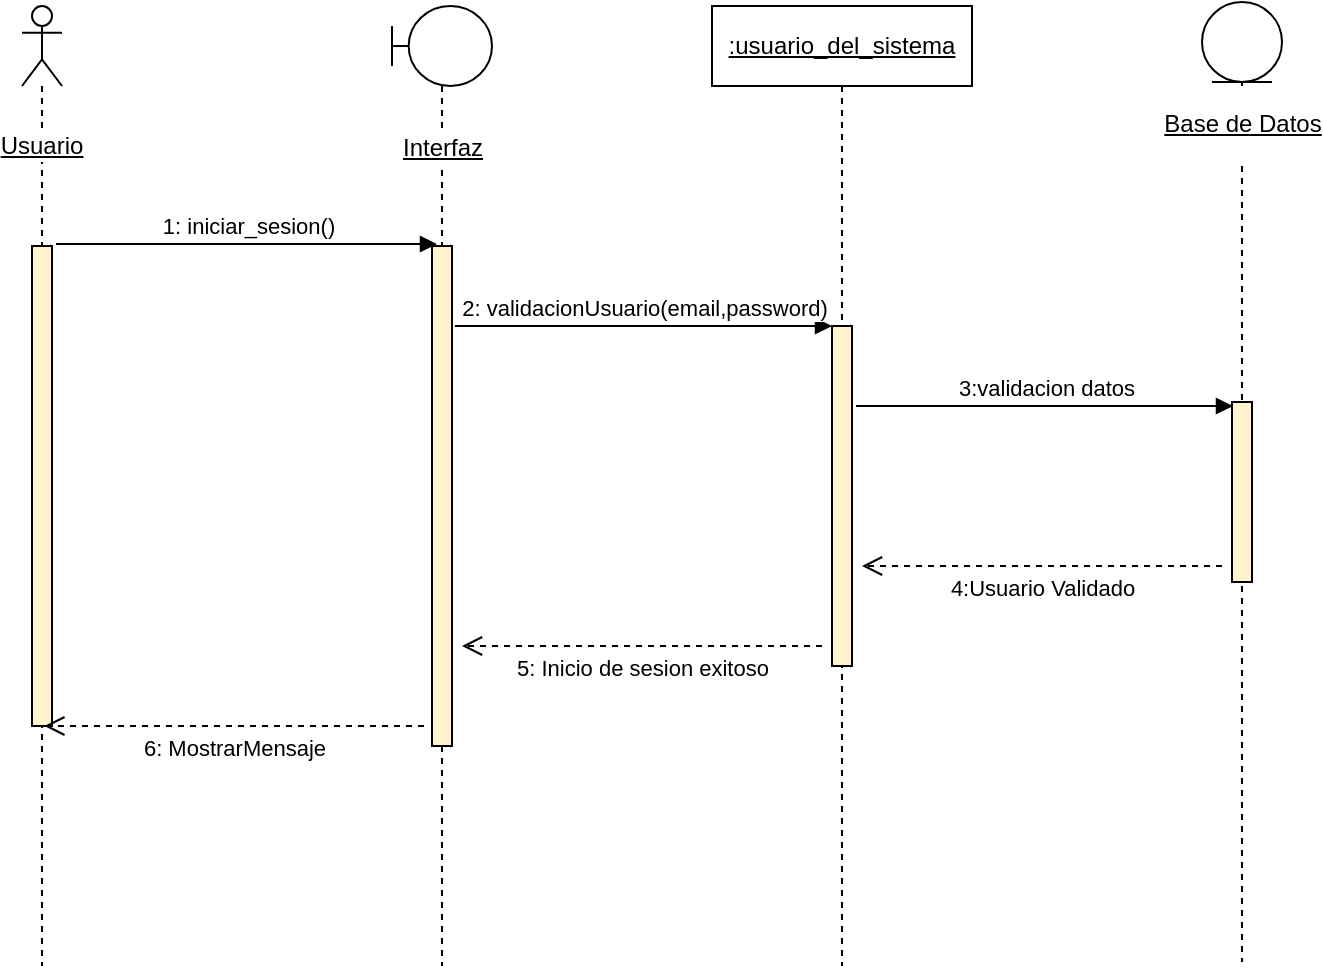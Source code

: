 <mxfile version="20.2.3" type="device" pages="9"><diagram name="DSInicioSesion" id="JsAzHv5Ekpk9rSdbk8A8"><mxGraphModel dx="868" dy="554" grid="1" gridSize="10" guides="1" tooltips="1" connect="1" arrows="1" fold="1" page="1" pageScale="1" pageWidth="827" pageHeight="1169" math="0" shadow="0"><root><mxCell id="nffZ8BWEYOCOGZWEzZrq-0"/><mxCell id="nffZ8BWEYOCOGZWEzZrq-1" parent="nffZ8BWEYOCOGZWEzZrq-0"/><mxCell id="nffZ8BWEYOCOGZWEzZrq-2" value="Usuario" style="shape=umlLifeline;participant=umlActor;perimeter=lifelinePerimeter;whiteSpace=wrap;html=1;container=1;collapsible=0;recursiveResize=0;verticalAlign=middle;spacingTop=100;outlineConnect=0;labelBackgroundColor=default;fontStyle=4" parent="nffZ8BWEYOCOGZWEzZrq-1" vertex="1"><mxGeometry x="70" y="40" width="20" height="480" as="geometry"/></mxCell><mxCell id="nffZ8BWEYOCOGZWEzZrq-3" value="" style="html=1;points=[];perimeter=orthogonalPerimeter;labelBackgroundColor=default;labelBorderColor=none;strokeColor=#000000;fillColor=#fff2cc;" parent="nffZ8BWEYOCOGZWEzZrq-2" vertex="1"><mxGeometry x="5" y="120" width="10" height="240" as="geometry"/></mxCell><mxCell id="nffZ8BWEYOCOGZWEzZrq-4" value="Interfaz" style="shape=umlLifeline;participant=umlBoundary;perimeter=lifelinePerimeter;html=1;container=1;collapsible=0;recursiveResize=0;verticalAlign=middle;spacingTop=102;outlineConnect=0;spacing=0;labelBackgroundColor=default;labelBorderColor=none;fontStyle=4" parent="nffZ8BWEYOCOGZWEzZrq-1" vertex="1"><mxGeometry x="255" y="40" width="50" height="480" as="geometry"/></mxCell><mxCell id="nffZ8BWEYOCOGZWEzZrq-5" value="" style="html=1;points=[];perimeter=orthogonalPerimeter;fillColor=#fff2cc;strokeColor=#000000;" parent="nffZ8BWEYOCOGZWEzZrq-4" vertex="1"><mxGeometry x="20" y="120" width="10" height="250" as="geometry"/></mxCell><mxCell id="nffZ8BWEYOCOGZWEzZrq-6" value="&lt;u&gt;:usuario_del_sistema&lt;/u&gt;" style="shape=umlLifeline;perimeter=lifelinePerimeter;whiteSpace=wrap;html=1;container=1;collapsible=0;recursiveResize=0;outlineConnect=0;" parent="nffZ8BWEYOCOGZWEzZrq-1" vertex="1"><mxGeometry x="415" y="40" width="130" height="480" as="geometry"/></mxCell><mxCell id="nffZ8BWEYOCOGZWEzZrq-7" value="" style="html=1;points=[];perimeter=orthogonalPerimeter;labelBackgroundColor=default;labelBorderColor=none;strokeColor=#000000;fillColor=#fff2cc;" parent="nffZ8BWEYOCOGZWEzZrq-6" vertex="1"><mxGeometry x="60" y="160" width="10" height="170" as="geometry"/></mxCell><mxCell id="nffZ8BWEYOCOGZWEzZrq-11" value="2: validacionUsuario(email,password)" style="html=1;verticalAlign=bottom;endArrow=block;rounded=0;exitX=1.4;exitY=0.395;exitDx=0;exitDy=0;exitPerimeter=0;arcSize=0;" parent="nffZ8BWEYOCOGZWEzZrq-6" edge="1"><mxGeometry width="80" relative="1" as="geometry"><mxPoint x="-128.5" y="160" as="sourcePoint"/><mxPoint x="60" y="160" as="targetPoint"/></mxGeometry></mxCell><mxCell id="nffZ8BWEYOCOGZWEzZrq-16" value="5: Inicio de sesion exitoso" style="html=1;verticalAlign=bottom;endArrow=open;dashed=1;endSize=8;rounded=0;strokeColor=default;entryX=1.4;entryY=0.85;entryDx=0;entryDy=0;entryPerimeter=0;" parent="nffZ8BWEYOCOGZWEzZrq-6" edge="1"><mxGeometry y="20" relative="1" as="geometry"><mxPoint x="55" y="320" as="sourcePoint"/><mxPoint x="-125" y="320" as="targetPoint"/><mxPoint as="offset"/></mxGeometry></mxCell><mxCell id="nffZ8BWEYOCOGZWEzZrq-8" value="1: iniciar_sesion()" style="html=1;verticalAlign=bottom;endArrow=block;rounded=0;" parent="nffZ8BWEYOCOGZWEzZrq-1" edge="1"><mxGeometry relative="1" as="geometry"><mxPoint x="87" y="159" as="sourcePoint"/><mxPoint x="277.5" y="159" as="targetPoint"/><Array as="points"><mxPoint x="237" y="159"/></Array></mxGeometry></mxCell><mxCell id="nffZ8BWEYOCOGZWEzZrq-12" value="&lt;p style=&quot;line-height: 1.2;&quot;&gt;&lt;u&gt;Base de Datos&lt;/u&gt;&lt;/p&gt;" style="shape=umlLifeline;participant=umlEntity;perimeter=lifelinePerimeter;html=1;container=1;collapsible=0;recursiveResize=0;verticalAlign=middle;spacingTop=81;outlineConnect=0;fontSize=12;labelPosition=center;verticalLabelPosition=middle;align=center;spacingRight=0;spacing=0;labelBorderColor=none;labelBackgroundColor=default;" parent="nffZ8BWEYOCOGZWEzZrq-1" vertex="1"><mxGeometry x="660" y="38" width="40" height="480" as="geometry"/></mxCell><mxCell id="nffZ8BWEYOCOGZWEzZrq-13" value="" style="html=1;points=[];perimeter=orthogonalPerimeter;labelBackgroundColor=default;labelBorderColor=none;strokeColor=#000000;fillColor=#fff2cc;" parent="nffZ8BWEYOCOGZWEzZrq-12" vertex="1"><mxGeometry x="15" y="200" width="10" height="90" as="geometry"/></mxCell><mxCell id="nffZ8BWEYOCOGZWEzZrq-14" value="4:Usuario Validado" style="html=1;verticalAlign=bottom;endArrow=open;dashed=1;endSize=8;rounded=0;strokeColor=default;" parent="nffZ8BWEYOCOGZWEzZrq-1" edge="1"><mxGeometry y="20" relative="1" as="geometry"><mxPoint x="670" y="320" as="sourcePoint"/><mxPoint x="490" y="320" as="targetPoint"/><mxPoint as="offset"/></mxGeometry></mxCell><mxCell id="nffZ8BWEYOCOGZWEzZrq-15" value="6: MostrarMensaje" style="html=1;verticalAlign=bottom;endArrow=open;dashed=1;endSize=8;rounded=0;strokeColor=default;" parent="nffZ8BWEYOCOGZWEzZrq-1" edge="1"><mxGeometry y="20" relative="1" as="geometry"><mxPoint x="271" y="400" as="sourcePoint"/><mxPoint x="81.167" y="400" as="targetPoint"/><mxPoint as="offset"/></mxGeometry></mxCell><mxCell id="nffZ8BWEYOCOGZWEzZrq-17" value="3:validacion datos" style="html=1;verticalAlign=bottom;endArrow=block;rounded=0;exitX=1.4;exitY=0.395;exitDx=0;exitDy=0;exitPerimeter=0;arcSize=0;" parent="nffZ8BWEYOCOGZWEzZrq-1" edge="1"><mxGeometry width="80" relative="1" as="geometry"><mxPoint x="487" y="240" as="sourcePoint"/><mxPoint x="675.5" y="240" as="targetPoint"/></mxGeometry></mxCell></root></mxGraphModel></diagram><diagram name="DSVerPerfil" id="Snuvr-TGrLCpCIeRtiqJ"><mxGraphModel dx="868" dy="554" grid="1" gridSize="10" guides="1" tooltips="1" connect="1" arrows="1" fold="1" page="1" pageScale="1" pageWidth="827" pageHeight="1169" math="0" shadow="0"><root><mxCell id="hfC19R5i5ZZlK6ZIhO1M-0"/><mxCell id="hfC19R5i5ZZlK6ZIhO1M-1" parent="hfC19R5i5ZZlK6ZIhO1M-0"/><mxCell id="hfC19R5i5ZZlK6ZIhO1M-2" value="Usuario autentificado" style="shape=umlLifeline;participant=umlActor;perimeter=lifelinePerimeter;whiteSpace=wrap;html=1;container=1;collapsible=0;recursiveResize=0;verticalAlign=middle;spacingTop=100;outlineConnect=0;labelBackgroundColor=default;fontStyle=4" parent="hfC19R5i5ZZlK6ZIhO1M-1" vertex="1"><mxGeometry x="70" y="40" width="20" height="400" as="geometry"/></mxCell><mxCell id="hfC19R5i5ZZlK6ZIhO1M-3" value="Interfaz" style="shape=umlLifeline;participant=umlBoundary;perimeter=lifelinePerimeter;html=1;container=1;collapsible=0;recursiveResize=0;verticalAlign=middle;spacingTop=102;outlineConnect=0;spacing=0;labelBackgroundColor=default;labelBorderColor=none;fontStyle=4" parent="hfC19R5i5ZZlK6ZIhO1M-1" vertex="1"><mxGeometry x="255" y="40" width="50" height="400" as="geometry"/></mxCell><mxCell id="OiHW-CXkWTKVR90rNoVv-5" value="" style="html=1;points=[];perimeter=orthogonalPerimeter;labelBackgroundColor=default;labelBorderColor=none;strokeColor=#000000;fillColor=#fff2cc;" parent="hfC19R5i5ZZlK6ZIhO1M-3" vertex="1"><mxGeometry x="20" y="120" width="10" height="200" as="geometry"/></mxCell><mxCell id="hfC19R5i5ZZlK6ZIhO1M-4" value="&lt;u&gt;:usuario_del_sistema&lt;/u&gt;" style="shape=umlLifeline;perimeter=lifelinePerimeter;whiteSpace=wrap;html=1;container=1;collapsible=0;recursiveResize=0;outlineConnect=0;" parent="hfC19R5i5ZZlK6ZIhO1M-1" vertex="1"><mxGeometry x="415" y="40" width="130" height="400" as="geometry"/></mxCell><mxCell id="OiHW-CXkWTKVR90rNoVv-7" value="" style="html=1;points=[];perimeter=orthogonalPerimeter;labelBackgroundColor=default;labelBorderColor=none;strokeColor=#000000;fillColor=#fff2cc;" parent="hfC19R5i5ZZlK6ZIhO1M-4" vertex="1"><mxGeometry x="60" y="160" width="10" height="130" as="geometry"/></mxCell><mxCell id="lqVzpWO0eE_y2FUMxRMn-2" value="5: Datos_Perfil" style="html=1;verticalAlign=bottom;endArrow=open;dashed=1;endSize=8;rounded=0;strokeColor=default;" edge="1" parent="hfC19R5i5ZZlK6ZIhO1M-4"><mxGeometry y="20" relative="1" as="geometry"><mxPoint x="50" y="280" as="sourcePoint"/><mxPoint x="-130" y="280" as="targetPoint"/><mxPoint as="offset"/></mxGeometry></mxCell><mxCell id="hfC19R5i5ZZlK6ZIhO1M-5" value="&lt;p style=&quot;line-height: 1.2;&quot;&gt;&lt;u&gt;Base de Datos&lt;/u&gt;&lt;/p&gt;" style="shape=umlLifeline;participant=umlEntity;perimeter=lifelinePerimeter;html=1;container=1;collapsible=0;recursiveResize=0;verticalAlign=middle;spacingTop=81;outlineConnect=0;fontSize=12;labelPosition=center;verticalLabelPosition=middle;align=center;spacingRight=0;spacing=0;labelBorderColor=none;labelBackgroundColor=default;" parent="hfC19R5i5ZZlK6ZIhO1M-1" vertex="1"><mxGeometry x="660" y="38" width="40" height="402" as="geometry"/></mxCell><mxCell id="OiHW-CXkWTKVR90rNoVv-9" value="" style="html=1;points=[];perimeter=orthogonalPerimeter;labelBackgroundColor=default;labelBorderColor=none;strokeColor=#000000;fillColor=#fff2cc;" parent="hfC19R5i5ZZlK6ZIhO1M-5" vertex="1"><mxGeometry x="15" y="202" width="10" height="48" as="geometry"/></mxCell><mxCell id="OiHW-CXkWTKVR90rNoVv-2" value="1: Ver perfil()" style="html=1;verticalAlign=bottom;endArrow=block;rounded=0;" parent="hfC19R5i5ZZlK6ZIhO1M-1" edge="1"><mxGeometry relative="1" as="geometry"><mxPoint x="91" y="160" as="sourcePoint"/><mxPoint x="281.5" y="160" as="targetPoint"/><Array as="points"><mxPoint x="241" y="160"/></Array></mxGeometry></mxCell><mxCell id="v-kPaWAfj7wFuw8u81LE-0" value="4: Datos_Perfil" style="html=1;verticalAlign=bottom;endArrow=open;dashed=1;endSize=8;rounded=0;strokeColor=default;" parent="hfC19R5i5ZZlK6ZIhO1M-1" edge="1"><mxGeometry y="20" relative="1" as="geometry"><mxPoint x="670" y="280" as="sourcePoint"/><mxPoint x="490" y="280" as="targetPoint"/><mxPoint as="offset"/></mxGeometry></mxCell><mxCell id="lqVzpWO0eE_y2FUMxRMn-0" value="2: Ver perfil()" style="html=1;verticalAlign=bottom;endArrow=block;rounded=0;" edge="1" parent="hfC19R5i5ZZlK6ZIhO1M-1"><mxGeometry relative="1" as="geometry"><mxPoint x="290" y="200" as="sourcePoint"/><mxPoint x="480.5" y="200" as="targetPoint"/><Array as="points"><mxPoint x="440" y="200"/></Array></mxGeometry></mxCell><mxCell id="lqVzpWO0eE_y2FUMxRMn-1" value="3: Ver perfil()" style="html=1;verticalAlign=bottom;endArrow=block;rounded=0;" edge="1" parent="hfC19R5i5ZZlK6ZIhO1M-1"><mxGeometry relative="1" as="geometry"><mxPoint x="480" y="240" as="sourcePoint"/><mxPoint x="670.5" y="240" as="targetPoint"/><Array as="points"><mxPoint x="630" y="240"/></Array></mxGeometry></mxCell><mxCell id="lqVzpWO0eE_y2FUMxRMn-3" value="6: Datos_Perfil" style="html=1;verticalAlign=bottom;endArrow=open;dashed=1;endSize=8;rounded=0;strokeColor=default;" edge="1" parent="hfC19R5i5ZZlK6ZIhO1M-1"><mxGeometry y="20" relative="1" as="geometry"><mxPoint x="266" y="359.5" as="sourcePoint"/><mxPoint x="86" y="359.5" as="targetPoint"/><mxPoint as="offset"/></mxGeometry></mxCell></root></mxGraphModel></diagram><diagram id="5VrRlnGq59XI4fANcGvh" name="DSEditarPerfil"><mxGraphModel dx="1021" dy="652" grid="1" gridSize="10" guides="1" tooltips="1" connect="1" arrows="1" fold="1" page="1" pageScale="1" pageWidth="827" pageHeight="1169" math="0" shadow="0"><root><mxCell id="0"/><mxCell id="1" parent="0"/><mxCell id="OWHJQqNLxJgp4k7w4VP9-1" value="Usuario&lt;br&gt;Autentificado" style="shape=umlLifeline;participant=umlActor;perimeter=lifelinePerimeter;whiteSpace=wrap;html=1;container=1;collapsible=0;recursiveResize=0;verticalAlign=middle;spacingTop=100;outlineConnect=0;labelBackgroundColor=default;fontStyle=4" parent="1" vertex="1"><mxGeometry x="70" y="40" width="20" height="600" as="geometry"/></mxCell><mxCell id="OWHJQqNLxJgp4k7w4VP9-2" value="Interfaz" style="shape=umlLifeline;participant=umlBoundary;perimeter=lifelinePerimeter;html=1;container=1;collapsible=0;recursiveResize=0;verticalAlign=middle;spacingTop=102;outlineConnect=0;spacing=0;labelBackgroundColor=default;labelBorderColor=none;fontStyle=4" parent="1" vertex="1"><mxGeometry x="255" y="40" width="50" height="600" as="geometry"/></mxCell><mxCell id="reVee9o-8fBI3s7DzABH-2" value="" style="html=1;points=[];perimeter=orthogonalPerimeter;labelBackgroundColor=default;labelBorderColor=none;strokeColor=#000000;fillColor=#fff2cc;" parent="OWHJQqNLxJgp4k7w4VP9-2" vertex="1"><mxGeometry x="20" y="320" width="10" height="210" as="geometry"/></mxCell><mxCell id="OWHJQqNLxJgp4k7w4VP9-4" value="&lt;u&gt;:usuario_del_sistema&lt;/u&gt;" style="shape=umlLifeline;perimeter=lifelinePerimeter;whiteSpace=wrap;html=1;container=1;collapsible=0;recursiveResize=0;outlineConnect=0;" parent="1" vertex="1"><mxGeometry x="415" y="40" width="130" height="600" as="geometry"/></mxCell><mxCell id="reVee9o-8fBI3s7DzABH-4" value="" style="html=1;points=[];perimeter=orthogonalPerimeter;labelBackgroundColor=default;labelBorderColor=none;strokeColor=#000000;fillColor=#fff2cc;" parent="OWHJQqNLxJgp4k7w4VP9-4" vertex="1"><mxGeometry x="60" y="360" width="10" height="130" as="geometry"/></mxCell><mxCell id="FKasFs2zBsjuJ9PvlFu3-3" value="7: Ok" style="html=1;verticalAlign=bottom;endArrow=open;dashed=1;endSize=8;rounded=0;strokeColor=default;" parent="OWHJQqNLxJgp4k7w4VP9-4" edge="1"><mxGeometry y="20" relative="1" as="geometry"><mxPoint x="52" y="480" as="sourcePoint"/><mxPoint x="-128" y="480" as="targetPoint"/><mxPoint as="offset"/></mxGeometry></mxCell><mxCell id="OWHJQqNLxJgp4k7w4VP9-7" value="&lt;p style=&quot;line-height: 1.2;&quot;&gt;&lt;u&gt;Base de Datos&lt;/u&gt;&lt;/p&gt;" style="shape=umlLifeline;participant=umlEntity;perimeter=lifelinePerimeter;html=1;container=1;collapsible=0;recursiveResize=0;verticalAlign=middle;spacingTop=81;outlineConnect=0;fontSize=12;labelPosition=center;verticalLabelPosition=middle;align=center;spacingRight=0;spacing=0;labelBorderColor=none;labelBackgroundColor=default;" parent="1" vertex="1"><mxGeometry x="660" y="38" width="40" height="602" as="geometry"/></mxCell><mxCell id="FKasFs2zBsjuJ9PvlFu3-6" value="" style="html=1;points=[];perimeter=orthogonalPerimeter;labelBackgroundColor=default;labelBorderColor=none;strokeColor=#000000;fillColor=#fff2cc;" parent="OWHJQqNLxJgp4k7w4VP9-7" vertex="1"><mxGeometry x="15" y="402" width="10" height="48" as="geometry"/></mxCell><mxCell id="kYYP7a2tK86mrkWidctY-1" value="1: Editar_perfil()" style="html=1;verticalAlign=bottom;endArrow=block;rounded=0;" parent="1" edge="1"><mxGeometry relative="1" as="geometry"><mxPoint x="91" y="160" as="sourcePoint"/><mxPoint x="281.5" y="160" as="targetPoint"/><Array as="points"><mxPoint x="241" y="160"/></Array></mxGeometry></mxCell><mxCell id="m7Wc1bAOlmcsp81q7Cje-1" value="&lt;b&gt;ref&lt;/b&gt; Ver_Info_&lt;span style=&quot;font-size: 11px;&quot;&gt;perfil&lt;/span&gt;" style="shape=umlFrame;whiteSpace=wrap;html=1;width=190;height=30;fillColor=#fff2cc;strokeColor=#000000;spacingRight=0;" parent="1" vertex="1"><mxGeometry x="280" y="200" width="400" height="80" as="geometry"/></mxCell><mxCell id="m7Wc1bAOlmcsp81q7Cje-2" value="" style="html=1;points=[];perimeter=orthogonalPerimeter;labelBackgroundColor=default;labelBorderColor=none;strokeColor=#000000;fillColor=#fff2cc;" parent="1" vertex="1"><mxGeometry x="277" y="160" width="10" height="170" as="geometry"/></mxCell><mxCell id="kXEXMqnWHYUHm1clSeYk-1" value="2: Datos_perfil" style="html=1;verticalAlign=bottom;endArrow=open;dashed=1;endSize=8;rounded=0;strokeColor=default;" parent="1" edge="1"><mxGeometry y="20" relative="1" as="geometry"><mxPoint x="270" y="320" as="sourcePoint"/><mxPoint x="90" y="320" as="targetPoint"/><mxPoint as="offset"/></mxGeometry></mxCell><mxCell id="reVee9o-8fBI3s7DzABH-1" value="3: Nuevos_Datos()" style="html=1;verticalAlign=bottom;endArrow=block;rounded=0;" parent="1" edge="1"><mxGeometry relative="1" as="geometry"><mxPoint x="80" y="360" as="sourcePoint"/><mxPoint x="270.5" y="360" as="targetPoint"/><Array as="points"><mxPoint x="230" y="360"/></Array></mxGeometry></mxCell><mxCell id="reVee9o-8fBI3s7DzABH-3" value="4: Modificar_perfil()" style="html=1;verticalAlign=bottom;endArrow=block;rounded=0;" parent="1" edge="1"><mxGeometry relative="1" as="geometry"><mxPoint x="287" y="400" as="sourcePoint"/><mxPoint x="477.5" y="400" as="targetPoint"/><Array as="points"><mxPoint x="437" y="400"/></Array></mxGeometry></mxCell><mxCell id="reVee9o-8fBI3s7DzABH-5" value="5: Guardar_cambios()" style="html=1;verticalAlign=bottom;endArrow=block;rounded=0;" parent="1" edge="1"><mxGeometry relative="1" as="geometry"><mxPoint x="489.5" y="440" as="sourcePoint"/><mxPoint x="680" y="440" as="targetPoint"/><Array as="points"/></mxGeometry></mxCell><mxCell id="FKasFs2zBsjuJ9PvlFu3-1" value="6: Ok" style="html=1;verticalAlign=bottom;endArrow=open;dashed=1;endSize=8;rounded=0;strokeColor=default;" parent="1" edge="1"><mxGeometry y="20" relative="1" as="geometry"><mxPoint x="671" y="480.0" as="sourcePoint"/><mxPoint x="491" y="480.0" as="targetPoint"/><mxPoint as="offset"/></mxGeometry></mxCell><mxCell id="FKasFs2zBsjuJ9PvlFu3-4" value="8: Ok" style="html=1;verticalAlign=bottom;endArrow=open;dashed=1;endSize=8;rounded=0;strokeColor=default;" parent="1" edge="1"><mxGeometry y="20" relative="1" as="geometry"><mxPoint x="271" y="560" as="sourcePoint"/><mxPoint x="91" y="560" as="targetPoint"/><mxPoint as="offset"/></mxGeometry></mxCell></root></mxGraphModel></diagram><diagram id="PpPu5HY1YEJMZeKts9Id" name="DSCrearUsuario"><mxGraphModel dx="1021" dy="652" grid="1" gridSize="10" guides="1" tooltips="1" connect="1" arrows="1" fold="1" page="1" pageScale="1" pageWidth="827" pageHeight="1169" math="0" shadow="0"><root><mxCell id="0"/><mxCell id="1" parent="0"/><mxCell id="26SJ10j8aM3_4L1uNbva-2" value="Administrador" style="shape=umlLifeline;participant=umlActor;perimeter=lifelinePerimeter;whiteSpace=wrap;html=1;container=1;collapsible=0;recursiveResize=0;verticalAlign=middle;spacingTop=100;outlineConnect=0;labelBackgroundColor=default;fontStyle=4" parent="1" vertex="1"><mxGeometry x="70" y="40" width="20" height="560" as="geometry"/></mxCell><mxCell id="26SJ10j8aM3_4L1uNbva-3" value="" style="html=1;points=[];perimeter=orthogonalPerimeter;labelBackgroundColor=default;labelBorderColor=none;strokeColor=#000000;fillColor=#fff2cc;" parent="26SJ10j8aM3_4L1uNbva-2" vertex="1"><mxGeometry x="5" y="240" width="10" height="50" as="geometry"/></mxCell><mxCell id="26SJ10j8aM3_4L1uNbva-4" value="Interfaz" style="shape=umlLifeline;participant=umlBoundary;perimeter=lifelinePerimeter;html=1;container=1;collapsible=0;recursiveResize=0;verticalAlign=middle;spacingTop=102;outlineConnect=0;spacing=0;labelBackgroundColor=default;labelBorderColor=none;fontStyle=4" parent="1" vertex="1"><mxGeometry x="255" y="40" width="50" height="560" as="geometry"/></mxCell><mxCell id="26SJ10j8aM3_4L1uNbva-5" value="" style="html=1;points=[];perimeter=orthogonalPerimeter;fillColor=#fff2cc;strokeColor=#000000;" parent="26SJ10j8aM3_4L1uNbva-4" vertex="1"><mxGeometry x="20" y="120" width="10" height="370" as="geometry"/></mxCell><mxCell id="o5OztdF5C5yKe_l-eB_c-1" value="" style="html=1;points=[];perimeter=orthogonalPerimeter;labelBackgroundColor=default;labelBorderColor=none;strokeColor=#000000;fillColor=#fff2cc;" vertex="1" parent="26SJ10j8aM3_4L1uNbva-4"><mxGeometry x="25" y="200" width="10" height="90" as="geometry"/></mxCell><mxCell id="26SJ10j8aM3_4L1uNbva-6" value="&lt;u&gt;:usuario_del_sistema&lt;/u&gt;" style="shape=umlLifeline;perimeter=lifelinePerimeter;whiteSpace=wrap;html=1;container=1;collapsible=0;recursiveResize=0;outlineConnect=0;" parent="1" vertex="1"><mxGeometry x="415" y="40" width="130" height="560" as="geometry"/></mxCell><mxCell id="26SJ10j8aM3_4L1uNbva-7" value="" style="html=1;points=[];perimeter=orthogonalPerimeter;labelBackgroundColor=default;labelBorderColor=none;strokeColor=#000000;fillColor=#fff2cc;" parent="26SJ10j8aM3_4L1uNbva-6" vertex="1"><mxGeometry x="60" y="160" width="10" height="290" as="geometry"/></mxCell><mxCell id="26SJ10j8aM3_4L1uNbva-11" value="2: crear_usuario()" style="html=1;verticalAlign=bottom;endArrow=block;rounded=0;exitX=1.4;exitY=0.395;exitDx=0;exitDy=0;exitPerimeter=0;arcSize=0;" parent="26SJ10j8aM3_4L1uNbva-6" edge="1"><mxGeometry width="80" relative="1" as="geometry"><mxPoint x="-128.5" y="160" as="sourcePoint"/><mxPoint x="60" y="160" as="targetPoint"/></mxGeometry></mxCell><mxCell id="26SJ10j8aM3_4L1uNbva-9" value="3: Ingresar_datos()" style="html=1;verticalAlign=bottom;endArrow=block;endSize=8;rounded=0;endFill=1;" parent="26SJ10j8aM3_4L1uNbva-6" edge="1"><mxGeometry relative="1" as="geometry"><mxPoint x="-130.5" y="200" as="targetPoint"/><mxPoint x="60.0" y="201" as="sourcePoint"/><Array as="points"><mxPoint x="40" y="200"/></Array></mxGeometry></mxCell><mxCell id="26SJ10j8aM3_4L1uNbva-16" value="7: Usuario_Guardado" style="html=1;verticalAlign=bottom;endArrow=open;dashed=1;endSize=8;rounded=0;strokeColor=default;entryX=1.4;entryY=0.85;entryDx=0;entryDy=0;entryPerimeter=0;" parent="26SJ10j8aM3_4L1uNbva-6" edge="1"><mxGeometry y="20" relative="1" as="geometry"><mxPoint x="56" y="440" as="sourcePoint"/><mxPoint x="-124" y="440" as="targetPoint"/><mxPoint as="offset"/></mxGeometry></mxCell><mxCell id="26SJ10j8aM3_4L1uNbva-8" value="1: crear_nuevo_usuario()" style="html=1;verticalAlign=bottom;endArrow=block;rounded=0;" parent="1" edge="1"><mxGeometry relative="1" as="geometry"><mxPoint x="87" y="159" as="sourcePoint"/><mxPoint x="277.5" y="159" as="targetPoint"/><Array as="points"><mxPoint x="237" y="159"/></Array></mxGeometry></mxCell><mxCell id="26SJ10j8aM3_4L1uNbva-12" value="&lt;p style=&quot;line-height: 1.2;&quot;&gt;&lt;u&gt;Base de Datos&lt;/u&gt;&lt;/p&gt;" style="shape=umlLifeline;participant=umlEntity;perimeter=lifelinePerimeter;html=1;container=1;collapsible=0;recursiveResize=0;verticalAlign=middle;spacingTop=81;outlineConnect=0;fontSize=12;labelPosition=center;verticalLabelPosition=middle;align=center;spacingRight=0;spacing=0;labelBorderColor=none;labelBackgroundColor=default;" parent="1" vertex="1"><mxGeometry x="660" y="38" width="40" height="562" as="geometry"/></mxCell><mxCell id="26SJ10j8aM3_4L1uNbva-13" value="" style="html=1;points=[];perimeter=orthogonalPerimeter;labelBackgroundColor=default;labelBorderColor=none;strokeColor=#000000;fillColor=#fff2cc;" parent="26SJ10j8aM3_4L1uNbva-12" vertex="1"><mxGeometry x="15" y="362" width="10" height="50" as="geometry"/></mxCell><mxCell id="26SJ10j8aM3_4L1uNbva-14" value="8: Usuario_Guardado" style="html=1;verticalAlign=bottom;endArrow=open;dashed=1;endSize=8;rounded=0;strokeColor=default;" parent="1" edge="1"><mxGeometry y="20" relative="1" as="geometry"><mxPoint x="671" y="440" as="sourcePoint"/><mxPoint x="491" y="440" as="targetPoint"/><mxPoint as="offset"/></mxGeometry></mxCell><mxCell id="26SJ10j8aM3_4L1uNbva-15" value="8: Usuario_Guardado" style="html=1;verticalAlign=bottom;endArrow=open;dashed=1;endSize=8;rounded=0;strokeColor=default;" parent="1" edge="1"><mxGeometry y="20" relative="1" as="geometry"><mxPoint x="271" y="518" as="sourcePoint"/><mxPoint x="81.167" y="518" as="targetPoint"/><mxPoint as="offset"/></mxGeometry></mxCell><mxCell id="26SJ10j8aM3_4L1uNbva-17" value="7: Crear_Usuario()" style="html=1;verticalAlign=bottom;endArrow=block;rounded=0;exitX=1.4;exitY=0.395;exitDx=0;exitDy=0;exitPerimeter=0;arcSize=0;" parent="1" edge="1"><mxGeometry width="80" relative="1" as="geometry"><mxPoint x="487" y="400" as="sourcePoint"/><mxPoint x="675.5" y="400" as="targetPoint"/></mxGeometry></mxCell><mxCell id="o5OztdF5C5yKe_l-eB_c-2" value="4:Ingresar_datos()" style="html=1;verticalAlign=bottom;endArrow=block;endSize=8;rounded=0;endFill=1;entryX=0.531;entryY=-0.061;entryDx=0;entryDy=0;entryPerimeter=0;" edge="1" parent="1" source="26SJ10j8aM3_4L1uNbva-4" target="26SJ10j8aM3_4L1uNbva-3"><mxGeometry relative="1" as="geometry"><mxPoint x="90" y="278" as="targetPoint"/><mxPoint x="270.5" y="278.5" as="sourcePoint"/><Array as="points"/></mxGeometry></mxCell><mxCell id="26SJ10j8aM3_4L1uNbva-10" value="5: Datos_usuario" style="html=1;verticalAlign=bottom;endArrow=open;rounded=0;dashed=1;endFill=0;" parent="1" edge="1" target="o5OztdF5C5yKe_l-eB_c-1" source="26SJ10j8aM3_4L1uNbva-3"><mxGeometry width="80" relative="1" as="geometry"><mxPoint x="80" y="320" as="sourcePoint"/><mxPoint x="270.5" y="320.5" as="targetPoint"/><Array as="points"><mxPoint x="220" y="320"/></Array></mxGeometry></mxCell><mxCell id="o5OztdF5C5yKe_l-eB_c-3" value="6: Datos_usuario" style="html=1;verticalAlign=bottom;endArrow=open;rounded=0;dashed=1;endFill=0;" edge="1" parent="1" source="26SJ10j8aM3_4L1uNbva-5" target="26SJ10j8aM3_4L1uNbva-6"><mxGeometry width="80" relative="1" as="geometry"><mxPoint x="290" y="360" as="sourcePoint"/><mxPoint x="470" y="360" as="targetPoint"/><Array as="points"><mxPoint x="425" y="360"/></Array></mxGeometry></mxCell></root></mxGraphModel></diagram><diagram name="DSBuscarUsuario" id="t5gWz8O-iPnU7sWwLJxw"><mxGraphModel dx="1021" dy="652" grid="1" gridSize="10" guides="1" tooltips="1" connect="1" arrows="1" fold="1" page="1" pageScale="1" pageWidth="827" pageHeight="1169" math="0" shadow="0"><root><mxCell id="TSBlv3AnRWEgm5hTHN4B-0"/><mxCell id="TSBlv3AnRWEgm5hTHN4B-1" parent="TSBlv3AnRWEgm5hTHN4B-0"/><mxCell id="YzIP8chMCkNu9rCXRNPg-3" value="5: Buscar_usuario()" style="html=1;verticalAlign=bottom;endArrow=block;rounded=0;" parent="TSBlv3AnRWEgm5hTHN4B-1" edge="1"><mxGeometry relative="1" as="geometry"><mxPoint x="480" y="320" as="sourcePoint"/><mxPoint x="670.5" y="320" as="targetPoint"/><Array as="points"><mxPoint x="630" y="320"/></Array></mxGeometry></mxCell><mxCell id="FJk_5QKppAOTw_eSxexa-2" value="3: Nombre" style="html=1;verticalAlign=bottom;endArrow=open;rounded=0;dashed=1;endFill=0;" parent="TSBlv3AnRWEgm5hTHN4B-1" edge="1"><mxGeometry width="80" relative="1" as="geometry"><mxPoint x="75" y="240" as="sourcePoint"/><mxPoint x="265.5" y="240.5" as="targetPoint"/></mxGeometry></mxCell><mxCell id="TSBlv3AnRWEgm5hTHN4B-2" value="Administrador" style="shape=umlLifeline;participant=umlActor;perimeter=lifelinePerimeter;whiteSpace=wrap;html=1;container=1;collapsible=0;recursiveResize=0;verticalAlign=middle;spacingTop=100;outlineConnect=0;labelBackgroundColor=default;fontStyle=4" parent="TSBlv3AnRWEgm5hTHN4B-1" vertex="1"><mxGeometry x="70" y="40" width="20" height="480" as="geometry"/></mxCell><mxCell id="TSBlv3AnRWEgm5hTHN4B-3" value="Interfaz" style="shape=umlLifeline;participant=umlBoundary;perimeter=lifelinePerimeter;html=1;container=1;collapsible=0;recursiveResize=0;verticalAlign=middle;spacingTop=102;outlineConnect=0;spacing=0;labelBackgroundColor=default;labelBorderColor=none;fontStyle=4" parent="TSBlv3AnRWEgm5hTHN4B-1" vertex="1"><mxGeometry x="255" y="40" width="50" height="480" as="geometry"/></mxCell><mxCell id="YzIP8chMCkNu9rCXRNPg-0" value="" style="html=1;points=[];perimeter=orthogonalPerimeter;labelBackgroundColor=default;labelBorderColor=none;strokeColor=#000000;fillColor=#fff2cc;" parent="TSBlv3AnRWEgm5hTHN4B-3" vertex="1"><mxGeometry x="20" y="120" width="10" height="290" as="geometry"/></mxCell><mxCell id="TSBlv3AnRWEgm5hTHN4B-4" value="&lt;u&gt;:usuario_del_sistema&lt;/u&gt;" style="shape=umlLifeline;perimeter=lifelinePerimeter;whiteSpace=wrap;html=1;container=1;collapsible=0;recursiveResize=0;outlineConnect=0;" parent="TSBlv3AnRWEgm5hTHN4B-1" vertex="1"><mxGeometry x="415" y="40" width="130" height="480" as="geometry"/></mxCell><mxCell id="YzIP8chMCkNu9rCXRNPg-2" value="" style="html=1;points=[];perimeter=orthogonalPerimeter;labelBackgroundColor=default;labelBorderColor=none;strokeColor=#000000;fillColor=#fff2cc;" parent="TSBlv3AnRWEgm5hTHN4B-4" vertex="1"><mxGeometry x="60" y="240" width="10" height="130" as="geometry"/></mxCell><mxCell id="rik4LJtdC6rHzCmp5UxO-2" value="7: Usuario_encontrado" style="html=1;verticalAlign=bottom;endArrow=open;dashed=1;endSize=8;rounded=0;strokeColor=default;" parent="TSBlv3AnRWEgm5hTHN4B-4" edge="1"><mxGeometry y="20" relative="1" as="geometry"><mxPoint x="51" y="360" as="sourcePoint"/><mxPoint x="-129" y="360" as="targetPoint"/><mxPoint as="offset"/></mxGeometry></mxCell><mxCell id="TSBlv3AnRWEgm5hTHN4B-5" value="&lt;p style=&quot;line-height: 1.2;&quot;&gt;&lt;u&gt;Base de Datos&lt;/u&gt;&lt;/p&gt;" style="shape=umlLifeline;participant=umlEntity;perimeter=lifelinePerimeter;html=1;container=1;collapsible=0;recursiveResize=0;verticalAlign=middle;spacingTop=81;outlineConnect=0;fontSize=12;labelPosition=center;verticalLabelPosition=middle;align=center;spacingRight=0;spacing=0;labelBorderColor=none;labelBackgroundColor=default;" parent="TSBlv3AnRWEgm5hTHN4B-1" vertex="1"><mxGeometry x="660" y="38" width="40" height="480" as="geometry"/></mxCell><mxCell id="rik4LJtdC6rHzCmp5UxO-1" value="" style="html=1;points=[];perimeter=orthogonalPerimeter;labelBackgroundColor=default;labelBorderColor=none;strokeColor=#000000;fillColor=#fff2cc;" parent="TSBlv3AnRWEgm5hTHN4B-5" vertex="1"><mxGeometry x="15" y="282" width="10" height="48" as="geometry"/></mxCell><mxCell id="FJk_5QKppAOTw_eSxexa-0" value="" style="html=1;points=[];perimeter=orthogonalPerimeter;labelBackgroundColor=default;labelBorderColor=none;strokeColor=#000000;fillColor=#fff2cc;" parent="TSBlv3AnRWEgm5hTHN4B-1" vertex="1"><mxGeometry x="76" y="200" width="10" height="50" as="geometry"/></mxCell><mxCell id="FJk_5QKppAOTw_eSxexa-1" value="1: Buscar_usuario()" style="html=1;verticalAlign=bottom;endArrow=block;rounded=0;" parent="TSBlv3AnRWEgm5hTHN4B-1" edge="1"><mxGeometry relative="1" as="geometry"><mxPoint x="86" y="160" as="sourcePoint"/><mxPoint x="276.5" y="160" as="targetPoint"/><Array as="points"><mxPoint x="236" y="160"/></Array></mxGeometry></mxCell><mxCell id="FJk_5QKppAOTw_eSxexa-3" value="2: Ingresar_usuario_Buscar()" style="html=1;verticalAlign=bottom;endArrow=block;endSize=8;rounded=0;endFill=1;" parent="TSBlv3AnRWEgm5hTHN4B-1" edge="1"><mxGeometry relative="1" as="geometry"><mxPoint x="78.5" y="199" as="targetPoint"/><mxPoint x="269.0" y="200" as="sourcePoint"/><Array as="points"><mxPoint x="249" y="199"/></Array></mxGeometry></mxCell><mxCell id="YzIP8chMCkNu9rCXRNPg-1" value="4: Buscar_usuario()" style="html=1;verticalAlign=bottom;endArrow=block;rounded=0;" parent="TSBlv3AnRWEgm5hTHN4B-1" edge="1"><mxGeometry relative="1" as="geometry"><mxPoint x="287" y="279.5" as="sourcePoint"/><mxPoint x="477.5" y="279.5" as="targetPoint"/><Array as="points"><mxPoint x="437" y="279.5"/></Array></mxGeometry></mxCell><mxCell id="rik4LJtdC6rHzCmp5UxO-0" value="6: Usuario_encontrado" style="html=1;verticalAlign=bottom;endArrow=open;dashed=1;endSize=8;rounded=0;strokeColor=default;" parent="TSBlv3AnRWEgm5hTHN4B-1" edge="1"><mxGeometry y="20" relative="1" as="geometry"><mxPoint x="670" y="360" as="sourcePoint"/><mxPoint x="490" y="360" as="targetPoint"/><mxPoint as="offset"/></mxGeometry></mxCell><mxCell id="rik4LJtdC6rHzCmp5UxO-3" value="8:Usuario_encontrado" style="html=1;verticalAlign=bottom;endArrow=open;dashed=1;endSize=8;rounded=0;strokeColor=default;" parent="TSBlv3AnRWEgm5hTHN4B-1" edge="1"><mxGeometry y="20" relative="1" as="geometry"><mxPoint x="271" y="440" as="sourcePoint"/><mxPoint x="91" y="440" as="targetPoint"/><mxPoint as="offset"/></mxGeometry></mxCell><mxCell id="LlLbbcKYtUrt_hek_lCf-0" value="&lt;font style=&quot;font-size: 11px;&quot;&gt;Puede devolver uno o más pacientes&lt;/font&gt;" style="shape=note;size=10;whiteSpace=wrap;html=1;labelBackgroundColor=none;align=left;fillColor=#fff2cc;strokeColor=#000000;" vertex="1" parent="TSBlv3AnRWEgm5hTHN4B-1"><mxGeometry x="730" y="210" width="90" height="60" as="geometry"/></mxCell><mxCell id="LlLbbcKYtUrt_hek_lCf-1" style="rounded=0;orthogonalLoop=1;jettySize=auto;html=1;fontSize=11;endArrow=none;endFill=0;dashed=1;" edge="1" parent="TSBlv3AnRWEgm5hTHN4B-1" source="rik4LJtdC6rHzCmp5UxO-1" target="LlLbbcKYtUrt_hek_lCf-0"><mxGeometry relative="1" as="geometry"/></mxCell></root></mxGraphModel></diagram><diagram id="_hka9nt5Kh2za3k7cmXm" name="DSDeshabilitarUsuario"><mxGraphModel dx="868" dy="554" grid="1" gridSize="10" guides="1" tooltips="1" connect="1" arrows="1" fold="1" page="1" pageScale="1" pageWidth="827" pageHeight="1169" math="0" shadow="0"><root><mxCell id="0"/><mxCell id="1" parent="0"/><mxCell id="rH1rf5TmTTAdQvhvfA2B-1" value="Administrador" style="shape=umlLifeline;participant=umlActor;perimeter=lifelinePerimeter;whiteSpace=wrap;html=1;container=1;collapsible=0;recursiveResize=0;verticalAlign=middle;spacingTop=100;outlineConnect=0;labelBackgroundColor=default;fontStyle=4" parent="1" vertex="1"><mxGeometry x="70" y="40" width="20" height="520" as="geometry"/></mxCell><mxCell id="rH1rf5TmTTAdQvhvfA2B-3" value="Interfaz" style="shape=umlLifeline;participant=umlBoundary;perimeter=lifelinePerimeter;html=1;container=1;collapsible=0;recursiveResize=0;verticalAlign=middle;spacingTop=102;outlineConnect=0;spacing=0;labelBackgroundColor=default;labelBorderColor=none;fontStyle=4" parent="1" vertex="1"><mxGeometry x="255" y="40" width="50" height="520" as="geometry"/></mxCell><mxCell id="7i6zJhEc-FqexCsx1Epe-7" value="" style="html=1;points=[];perimeter=orthogonalPerimeter;labelBackgroundColor=default;labelBorderColor=none;strokeColor=#000000;fillColor=#fff2cc;" parent="rH1rf5TmTTAdQvhvfA2B-3" vertex="1"><mxGeometry x="20" y="240" width="10" height="210" as="geometry"/></mxCell><mxCell id="rH1rf5TmTTAdQvhvfA2B-5" value="&lt;u&gt;:usuario_del_sistema&lt;/u&gt;" style="shape=umlLifeline;perimeter=lifelinePerimeter;whiteSpace=wrap;html=1;container=1;collapsible=0;recursiveResize=0;outlineConnect=0;" parent="1" vertex="1"><mxGeometry x="397" y="40" width="167" height="520" as="geometry"/></mxCell><mxCell id="xc4X76Vo23QGGhQDRur4-1" value="2: Deshabilitar_Usuario()" style="html=1;verticalAlign=bottom;endArrow=block;rounded=0;endFill=1;" parent="rH1rf5TmTTAdQvhvfA2B-5" edge="1"><mxGeometry width="80" relative="1" as="geometry"><mxPoint x="-107" y="280" as="sourcePoint"/><mxPoint x="73" y="281" as="targetPoint"/></mxGeometry></mxCell><mxCell id="xc4X76Vo23QGGhQDRur4-2" value="" style="html=1;points=[];perimeter=orthogonalPerimeter;labelBackgroundColor=default;labelBorderColor=none;strokeColor=#000000;fillColor=#fff2cc;" parent="rH1rf5TmTTAdQvhvfA2B-5" vertex="1"><mxGeometry x="78.5" y="280" width="10" height="130" as="geometry"/></mxCell><mxCell id="PLo6g6E65NgbSJLj6OIu-2" value="5: Usuario_deshabilitado" style="html=1;verticalAlign=bottom;endArrow=open;dashed=1;endSize=8;rounded=0;strokeColor=default;" parent="rH1rf5TmTTAdQvhvfA2B-5" edge="1"><mxGeometry y="20" relative="1" as="geometry"><mxPoint x="73" y="400" as="sourcePoint"/><mxPoint x="-107" y="400" as="targetPoint"/><mxPoint as="offset"/></mxGeometry></mxCell><mxCell id="rH1rf5TmTTAdQvhvfA2B-7" value="&lt;p style=&quot;line-height: 1.2;&quot;&gt;&lt;u&gt;Base de Datos&lt;/u&gt;&lt;/p&gt;" style="shape=umlLifeline;participant=umlEntity;perimeter=lifelinePerimeter;html=1;container=1;collapsible=0;recursiveResize=0;verticalAlign=middle;spacingTop=81;outlineConnect=0;fontSize=12;labelPosition=center;verticalLabelPosition=middle;align=center;spacingRight=0;spacing=0;labelBorderColor=none;labelBackgroundColor=default;" parent="1" vertex="1"><mxGeometry x="660" y="38" width="40" height="522" as="geometry"/></mxCell><mxCell id="xc4X76Vo23QGGhQDRur4-4" value="" style="html=1;points=[];perimeter=orthogonalPerimeter;labelBackgroundColor=default;labelBorderColor=none;strokeColor=#000000;fillColor=#fff2cc;" parent="rH1rf5TmTTAdQvhvfA2B-7" vertex="1"><mxGeometry x="15" y="322" width="10" height="50" as="geometry"/></mxCell><mxCell id="xFQDDsnO035LzfLsw2Ze-2" value="1: Deshabilitar_Usuario()" style="html=1;verticalAlign=bottom;endArrow=block;rounded=0;" parent="1" edge="1"><mxGeometry relative="1" as="geometry"><mxPoint x="80.0" y="280" as="sourcePoint"/><mxPoint x="270.5" y="280" as="targetPoint"/><Array as="points"><mxPoint x="230" y="280"/></Array></mxGeometry></mxCell><mxCell id="xc4X76Vo23QGGhQDRur4-3" value="3: Deshabilitar_Usuario()" style="html=1;verticalAlign=bottom;endArrow=block;rounded=0;endFill=1;" parent="1" edge="1"><mxGeometry width="80" relative="1" as="geometry"><mxPoint x="486.5" y="359.5" as="sourcePoint"/><mxPoint x="677" y="360" as="targetPoint"/></mxGeometry></mxCell><mxCell id="PLo6g6E65NgbSJLj6OIu-1" value="4:Usuario_deshabilitado" style="html=1;verticalAlign=bottom;endArrow=open;dashed=1;endSize=8;rounded=0;strokeColor=default;" parent="1" edge="1"><mxGeometry y="20" relative="1" as="geometry"><mxPoint x="670" y="400.0" as="sourcePoint"/><mxPoint x="490" y="400.0" as="targetPoint"/><mxPoint as="offset"/></mxGeometry></mxCell><mxCell id="PLo6g6E65NgbSJLj6OIu-3" value="6: Usuario_deshabilitado" style="html=1;verticalAlign=bottom;endArrow=open;dashed=1;endSize=8;rounded=0;strokeColor=default;" parent="1" edge="1"><mxGeometry y="20" relative="1" as="geometry"><mxPoint x="270" y="480" as="sourcePoint"/><mxPoint x="90" y="480" as="targetPoint"/><mxPoint as="offset"/></mxGeometry></mxCell><mxCell id="HzcPiSP8iInzFdcGwJP--1" value="&lt;b&gt;ref&lt;/b&gt; Buscar_&lt;span style=&quot;font-size: 11px;&quot;&gt;usuario&lt;/span&gt;" style="shape=umlFrame;whiteSpace=wrap;html=1;width=180;height=30;fillColor=#fff2cc;strokeColor=#000000;" parent="1" vertex="1"><mxGeometry x="80" y="160" width="600" height="80" as="geometry"/></mxCell></root></mxGraphModel></diagram><diagram name="DSHabilitarUsuario" id="E8U9rqy-DYs5j_a4wtAw"><mxGraphModel dx="868" dy="554" grid="1" gridSize="10" guides="1" tooltips="1" connect="1" arrows="1" fold="1" page="1" pageScale="1" pageWidth="827" pageHeight="1169" math="0" shadow="0"><root><mxCell id="h8VX-4LthdJhPZ2CUgkX-0"/><mxCell id="h8VX-4LthdJhPZ2CUgkX-1" parent="h8VX-4LthdJhPZ2CUgkX-0"/><mxCell id="h8VX-4LthdJhPZ2CUgkX-2" value="Administrador" style="shape=umlLifeline;participant=umlActor;perimeter=lifelinePerimeter;whiteSpace=wrap;html=1;container=1;collapsible=0;recursiveResize=0;verticalAlign=middle;spacingTop=100;outlineConnect=0;labelBackgroundColor=default;fontStyle=4" vertex="1" parent="h8VX-4LthdJhPZ2CUgkX-1"><mxGeometry x="70" y="40" width="20" height="400" as="geometry"/></mxCell><mxCell id="h8VX-4LthdJhPZ2CUgkX-3" value="Interfaz" style="shape=umlLifeline;participant=umlBoundary;perimeter=lifelinePerimeter;html=1;container=1;collapsible=0;recursiveResize=0;verticalAlign=middle;spacingTop=102;outlineConnect=0;spacing=0;labelBackgroundColor=default;labelBorderColor=none;fontStyle=4" vertex="1" parent="h8VX-4LthdJhPZ2CUgkX-1"><mxGeometry x="255" y="40" width="50" height="400" as="geometry"/></mxCell><mxCell id="h8VX-4LthdJhPZ2CUgkX-4" value="" style="html=1;points=[];perimeter=orthogonalPerimeter;labelBackgroundColor=default;labelBorderColor=none;strokeColor=#000000;fillColor=#fff2cc;" vertex="1" parent="h8VX-4LthdJhPZ2CUgkX-3"><mxGeometry x="20" y="120" width="10" height="210" as="geometry"/></mxCell><mxCell id="h8VX-4LthdJhPZ2CUgkX-5" value="&lt;u&gt;:usuario_del_sistema&lt;/u&gt;" style="shape=umlLifeline;perimeter=lifelinePerimeter;whiteSpace=wrap;html=1;container=1;collapsible=0;recursiveResize=0;outlineConnect=0;" vertex="1" parent="h8VX-4LthdJhPZ2CUgkX-1"><mxGeometry x="397" y="40" width="167" height="400" as="geometry"/></mxCell><mxCell id="h8VX-4LthdJhPZ2CUgkX-6" value="2: Habilitar_Usuario()" style="html=1;verticalAlign=bottom;endArrow=block;rounded=0;endFill=1;" edge="1" parent="h8VX-4LthdJhPZ2CUgkX-5"><mxGeometry width="80" relative="1" as="geometry"><mxPoint x="-107" y="160" as="sourcePoint"/><mxPoint x="73" y="161" as="targetPoint"/></mxGeometry></mxCell><mxCell id="h8VX-4LthdJhPZ2CUgkX-7" value="" style="html=1;points=[];perimeter=orthogonalPerimeter;labelBackgroundColor=default;labelBorderColor=none;strokeColor=#000000;fillColor=#fff2cc;" vertex="1" parent="h8VX-4LthdJhPZ2CUgkX-5"><mxGeometry x="78.5" y="160" width="10" height="130" as="geometry"/></mxCell><mxCell id="h8VX-4LthdJhPZ2CUgkX-8" value="5: Usuario_Habilitado" style="html=1;verticalAlign=bottom;endArrow=open;dashed=1;endSize=8;rounded=0;strokeColor=default;" edge="1" parent="h8VX-4LthdJhPZ2CUgkX-5"><mxGeometry y="20" relative="1" as="geometry"><mxPoint x="73" y="280" as="sourcePoint"/><mxPoint x="-107" y="280" as="targetPoint"/><mxPoint as="offset"/></mxGeometry></mxCell><mxCell id="h8VX-4LthdJhPZ2CUgkX-9" value="&lt;p style=&quot;line-height: 1.2;&quot;&gt;&lt;u&gt;Base de Datos&lt;/u&gt;&lt;/p&gt;" style="shape=umlLifeline;participant=umlEntity;perimeter=lifelinePerimeter;html=1;container=1;collapsible=0;recursiveResize=0;verticalAlign=middle;spacingTop=81;outlineConnect=0;fontSize=12;labelPosition=center;verticalLabelPosition=middle;align=center;spacingRight=0;spacing=0;labelBorderColor=none;labelBackgroundColor=default;" vertex="1" parent="h8VX-4LthdJhPZ2CUgkX-1"><mxGeometry x="660" y="38" width="40" height="402" as="geometry"/></mxCell><mxCell id="h8VX-4LthdJhPZ2CUgkX-10" value="" style="html=1;points=[];perimeter=orthogonalPerimeter;labelBackgroundColor=default;labelBorderColor=none;strokeColor=#000000;fillColor=#fff2cc;" vertex="1" parent="h8VX-4LthdJhPZ2CUgkX-9"><mxGeometry x="15" y="202" width="10" height="50" as="geometry"/></mxCell><mxCell id="h8VX-4LthdJhPZ2CUgkX-11" value="1: Habilitar_Usuario()" style="html=1;verticalAlign=bottom;endArrow=block;rounded=0;" edge="1" parent="h8VX-4LthdJhPZ2CUgkX-1"><mxGeometry relative="1" as="geometry"><mxPoint x="80.0" y="160" as="sourcePoint"/><mxPoint x="270.5" y="160" as="targetPoint"/><Array as="points"><mxPoint x="230" y="160"/></Array></mxGeometry></mxCell><mxCell id="h8VX-4LthdJhPZ2CUgkX-12" value="3: Habilitar_Usuario()" style="html=1;verticalAlign=bottom;endArrow=block;rounded=0;endFill=1;" edge="1" parent="h8VX-4LthdJhPZ2CUgkX-1"><mxGeometry width="80" relative="1" as="geometry"><mxPoint x="486.5" y="240" as="sourcePoint"/><mxPoint x="677" y="240.5" as="targetPoint"/></mxGeometry></mxCell><mxCell id="h8VX-4LthdJhPZ2CUgkX-13" value="4:Usuario_Habilitado" style="html=1;verticalAlign=bottom;endArrow=open;dashed=1;endSize=8;rounded=0;strokeColor=default;" edge="1" parent="h8VX-4LthdJhPZ2CUgkX-1"><mxGeometry y="20" relative="1" as="geometry"><mxPoint x="670" y="280.0" as="sourcePoint"/><mxPoint x="490" y="280.0" as="targetPoint"/><mxPoint as="offset"/></mxGeometry></mxCell><mxCell id="h8VX-4LthdJhPZ2CUgkX-14" value="6: Usuario_Habilitado" style="html=1;verticalAlign=bottom;endArrow=open;dashed=1;endSize=8;rounded=0;strokeColor=default;" edge="1" parent="h8VX-4LthdJhPZ2CUgkX-1"><mxGeometry y="20" relative="1" as="geometry"><mxPoint x="270" y="360" as="sourcePoint"/><mxPoint x="90" y="360" as="targetPoint"/><mxPoint as="offset"/></mxGeometry></mxCell></root></mxGraphModel></diagram><diagram name="DSEditarUsuario" id="uuRQjF_i7qxjQzjEemil"><mxGraphModel dx="868" dy="554" grid="1" gridSize="10" guides="1" tooltips="1" connect="1" arrows="1" fold="1" page="1" pageScale="1" pageWidth="827" pageHeight="1169" math="0" shadow="0"><root><mxCell id="XlnErdmDIxLrdk32iWzj-0"/><mxCell id="XlnErdmDIxLrdk32iWzj-1" parent="XlnErdmDIxLrdk32iWzj-0"/><mxCell id="XlnErdmDIxLrdk32iWzj-2" value="Administrador" style="shape=umlLifeline;participant=umlActor;perimeter=lifelinePerimeter;whiteSpace=wrap;html=1;container=1;collapsible=0;recursiveResize=0;verticalAlign=middle;spacingTop=100;outlineConnect=0;labelBackgroundColor=default;fontStyle=4" vertex="1" parent="XlnErdmDIxLrdk32iWzj-1"><mxGeometry x="70" y="40" width="20" height="760" as="geometry"/></mxCell><mxCell id="XlnErdmDIxLrdk32iWzj-3" value="Interfaz" style="shape=umlLifeline;participant=umlBoundary;perimeter=lifelinePerimeter;html=1;container=1;collapsible=0;recursiveResize=0;verticalAlign=middle;spacingTop=102;outlineConnect=0;spacing=0;labelBackgroundColor=default;labelBorderColor=none;fontStyle=4" vertex="1" parent="XlnErdmDIxLrdk32iWzj-1"><mxGeometry x="255" y="40" width="50" height="760" as="geometry"/></mxCell><mxCell id="XlnErdmDIxLrdk32iWzj-4" value="" style="html=1;points=[];perimeter=orthogonalPerimeter;labelBackgroundColor=default;labelBorderColor=none;strokeColor=#000000;fillColor=#fff2cc;" vertex="1" parent="XlnErdmDIxLrdk32iWzj-3"><mxGeometry x="20" y="240" width="10" height="210" as="geometry"/></mxCell><mxCell id="oY2jYeKHebTG-f5XdAxJ-2" value="" style="html=1;points=[];perimeter=orthogonalPerimeter;labelBackgroundColor=default;labelBorderColor=none;strokeColor=#000000;fillColor=#fff2cc;" vertex="1" parent="XlnErdmDIxLrdk32iWzj-3"><mxGeometry x="20" y="480" width="10" height="210" as="geometry"/></mxCell><mxCell id="XlnErdmDIxLrdk32iWzj-5" value="&lt;u&gt;:usuario_del_sistema&lt;/u&gt;" style="shape=umlLifeline;perimeter=lifelinePerimeter;whiteSpace=wrap;html=1;container=1;collapsible=0;recursiveResize=0;outlineConnect=0;" vertex="1" parent="XlnErdmDIxLrdk32iWzj-1"><mxGeometry x="420" y="38" width="123" height="760" as="geometry"/></mxCell><mxCell id="XlnErdmDIxLrdk32iWzj-6" value="2: Editar_Usuario()" style="html=1;verticalAlign=bottom;endArrow=block;rounded=0;endFill=1;" edge="1" parent="XlnErdmDIxLrdk32iWzj-5"><mxGeometry width="80" relative="1" as="geometry"><mxPoint x="-130" y="280" as="sourcePoint"/><mxPoint x="50" y="281" as="targetPoint"/></mxGeometry></mxCell><mxCell id="XlnErdmDIxLrdk32iWzj-7" value="" style="html=1;points=[];perimeter=orthogonalPerimeter;labelBackgroundColor=default;labelBorderColor=none;strokeColor=#000000;fillColor=#fff2cc;" vertex="1" parent="XlnErdmDIxLrdk32iWzj-5"><mxGeometry x="56.5" y="280" width="10" height="130" as="geometry"/></mxCell><mxCell id="XlnErdmDIxLrdk32iWzj-8" value="5: Datos_usuario" style="html=1;verticalAlign=bottom;endArrow=open;dashed=1;endSize=8;rounded=0;strokeColor=default;" edge="1" parent="XlnErdmDIxLrdk32iWzj-5"><mxGeometry y="20" relative="1" as="geometry"><mxPoint x="50" y="402" as="sourcePoint"/><mxPoint x="-130" y="402" as="targetPoint"/><mxPoint as="offset"/></mxGeometry></mxCell><mxCell id="oY2jYeKHebTG-f5XdAxJ-3" value="8: Guardar_nuevos_datos()" style="html=1;verticalAlign=bottom;endArrow=block;rounded=0;endFill=1;" edge="1" parent="XlnErdmDIxLrdk32iWzj-5"><mxGeometry width="80" relative="1" as="geometry"><mxPoint x="-123.5" y="520" as="sourcePoint"/><mxPoint x="56.5" y="521" as="targetPoint"/></mxGeometry></mxCell><mxCell id="oY2jYeKHebTG-f5XdAxJ-4" value="" style="html=1;points=[];perimeter=orthogonalPerimeter;labelBackgroundColor=default;labelBorderColor=none;strokeColor=#000000;fillColor=#fff2cc;" vertex="1" parent="XlnErdmDIxLrdk32iWzj-5"><mxGeometry x="56.5" y="520" width="10" height="130" as="geometry"/></mxCell><mxCell id="oY2jYeKHebTG-f5XdAxJ-8" value="11: Usuario_guardado" style="html=1;verticalAlign=bottom;endArrow=open;dashed=1;endSize=8;rounded=0;strokeColor=default;" edge="1" parent="XlnErdmDIxLrdk32iWzj-5"><mxGeometry y="20" relative="1" as="geometry"><mxPoint x="50" y="640" as="sourcePoint"/><mxPoint x="-130" y="640" as="targetPoint"/><mxPoint as="offset"/></mxGeometry></mxCell><mxCell id="XlnErdmDIxLrdk32iWzj-9" value="&lt;p style=&quot;line-height: 1.2;&quot;&gt;&lt;u&gt;Base de Datos&lt;/u&gt;&lt;/p&gt;" style="shape=umlLifeline;participant=umlEntity;perimeter=lifelinePerimeter;html=1;container=1;collapsible=0;recursiveResize=0;verticalAlign=middle;spacingTop=81;outlineConnect=0;fontSize=12;labelPosition=center;verticalLabelPosition=middle;align=center;spacingRight=0;spacing=0;labelBorderColor=none;labelBackgroundColor=default;" vertex="1" parent="XlnErdmDIxLrdk32iWzj-1"><mxGeometry x="660" y="38" width="40" height="762" as="geometry"/></mxCell><mxCell id="XlnErdmDIxLrdk32iWzj-10" value="" style="html=1;points=[];perimeter=orthogonalPerimeter;labelBackgroundColor=default;labelBorderColor=none;strokeColor=#000000;fillColor=#fff2cc;" vertex="1" parent="XlnErdmDIxLrdk32iWzj-9"><mxGeometry x="15" y="322" width="10" height="50" as="geometry"/></mxCell><mxCell id="oY2jYeKHebTG-f5XdAxJ-7" value="" style="html=1;points=[];perimeter=orthogonalPerimeter;labelBackgroundColor=default;labelBorderColor=none;strokeColor=#000000;fillColor=#fff2cc;" vertex="1" parent="XlnErdmDIxLrdk32iWzj-9"><mxGeometry x="15" y="562" width="10" height="50" as="geometry"/></mxCell><mxCell id="XlnErdmDIxLrdk32iWzj-11" value="1: Editar_Usuario()" style="html=1;verticalAlign=bottom;endArrow=block;rounded=0;" edge="1" parent="XlnErdmDIxLrdk32iWzj-1"><mxGeometry relative="1" as="geometry"><mxPoint x="80.0" y="280" as="sourcePoint"/><mxPoint x="270.5" y="280" as="targetPoint"/><Array as="points"><mxPoint x="230" y="280"/></Array></mxGeometry></mxCell><mxCell id="XlnErdmDIxLrdk32iWzj-12" value="3: Editar_Usuario()" style="html=1;verticalAlign=bottom;endArrow=block;rounded=0;endFill=1;" edge="1" parent="XlnErdmDIxLrdk32iWzj-1"><mxGeometry width="80" relative="1" as="geometry"><mxPoint x="486.5" y="359.5" as="sourcePoint"/><mxPoint x="677" y="360" as="targetPoint"/></mxGeometry></mxCell><mxCell id="XlnErdmDIxLrdk32iWzj-13" value="4:Datos_usuario" style="html=1;verticalAlign=bottom;endArrow=open;dashed=1;endSize=8;rounded=0;strokeColor=default;" edge="1" parent="XlnErdmDIxLrdk32iWzj-1"><mxGeometry y="20" relative="1" as="geometry"><mxPoint x="670" y="400.0" as="sourcePoint"/><mxPoint x="490" y="400.0" as="targetPoint"/><mxPoint as="offset"/></mxGeometry></mxCell><mxCell id="XlnErdmDIxLrdk32iWzj-14" value="6: Datos_usuario" style="html=1;verticalAlign=bottom;endArrow=open;dashed=1;endSize=8;rounded=0;strokeColor=default;" edge="1" parent="XlnErdmDIxLrdk32iWzj-1"><mxGeometry y="20" relative="1" as="geometry"><mxPoint x="270" y="480" as="sourcePoint"/><mxPoint x="90" y="480" as="targetPoint"/><mxPoint as="offset"/></mxGeometry></mxCell><mxCell id="XlnErdmDIxLrdk32iWzj-15" value="&lt;b&gt;ref&lt;/b&gt; Buscar_&lt;span style=&quot;font-size: 11px;&quot;&gt;usuario&lt;/span&gt;" style="shape=umlFrame;whiteSpace=wrap;html=1;width=180;height=30;fillColor=#fff2cc;strokeColor=#000000;" vertex="1" parent="XlnErdmDIxLrdk32iWzj-1"><mxGeometry x="80" y="160" width="600" height="80" as="geometry"/></mxCell><mxCell id="oY2jYeKHebTG-f5XdAxJ-1" value="7: Guardar_nuevos_datos()" style="html=1;verticalAlign=bottom;endArrow=block;rounded=0;endFill=1;" edge="1" parent="XlnErdmDIxLrdk32iWzj-1"><mxGeometry width="80" relative="1" as="geometry"><mxPoint x="90" y="520" as="sourcePoint"/><mxPoint x="270" y="521" as="targetPoint"/></mxGeometry></mxCell><mxCell id="oY2jYeKHebTG-f5XdAxJ-5" value="9: Guardar_nuevos_datos()" style="html=1;verticalAlign=bottom;endArrow=block;rounded=0;endFill=1;" edge="1" parent="XlnErdmDIxLrdk32iWzj-1"><mxGeometry width="80" relative="1" as="geometry"><mxPoint x="490" y="600" as="sourcePoint"/><mxPoint x="670" y="601" as="targetPoint"/></mxGeometry></mxCell><mxCell id="oY2jYeKHebTG-f5XdAxJ-6" value="10: Usuario_guardado" style="html=1;verticalAlign=bottom;endArrow=open;dashed=1;endSize=8;rounded=0;strokeColor=default;" edge="1" parent="XlnErdmDIxLrdk32iWzj-1"><mxGeometry y="20" relative="1" as="geometry"><mxPoint x="670" y="640.0" as="sourcePoint"/><mxPoint x="490" y="640.0" as="targetPoint"/><mxPoint as="offset"/></mxGeometry></mxCell><mxCell id="oY2jYeKHebTG-f5XdAxJ-9" value="11: Usuario_guardado" style="html=1;verticalAlign=bottom;endArrow=open;dashed=1;endSize=8;rounded=0;strokeColor=default;" edge="1" parent="XlnErdmDIxLrdk32iWzj-1"><mxGeometry y="20" relative="1" as="geometry"><mxPoint x="270" y="720" as="sourcePoint"/><mxPoint x="90" y="720" as="targetPoint"/><mxPoint as="offset"/></mxGeometry></mxCell></root></mxGraphModel></diagram><diagram name="DSVerUsuario" id="uiC0CxBKIjvCTaStAtZ9"><mxGraphModel dx="868" dy="554" grid="1" gridSize="10" guides="1" tooltips="1" connect="1" arrows="1" fold="1" page="1" pageScale="1" pageWidth="827" pageHeight="1169" math="0" shadow="0"><root><mxCell id="5BQTQxXOsllrjebi0auy-0"/><mxCell id="5BQTQxXOsllrjebi0auy-1" parent="5BQTQxXOsllrjebi0auy-0"/><mxCell id="5BQTQxXOsllrjebi0auy-2" value="Administrador" style="shape=umlLifeline;participant=umlActor;perimeter=lifelinePerimeter;whiteSpace=wrap;html=1;container=1;collapsible=0;recursiveResize=0;verticalAlign=middle;spacingTop=100;outlineConnect=0;labelBackgroundColor=default;fontStyle=4" vertex="1" parent="5BQTQxXOsllrjebi0auy-1"><mxGeometry x="70" y="40" width="20" height="520" as="geometry"/></mxCell><mxCell id="5BQTQxXOsllrjebi0auy-3" value="Interfaz" style="shape=umlLifeline;participant=umlBoundary;perimeter=lifelinePerimeter;html=1;container=1;collapsible=0;recursiveResize=0;verticalAlign=middle;spacingTop=102;outlineConnect=0;spacing=0;labelBackgroundColor=default;labelBorderColor=none;fontStyle=4" vertex="1" parent="5BQTQxXOsllrjebi0auy-1"><mxGeometry x="255" y="40" width="50" height="520" as="geometry"/></mxCell><mxCell id="5BQTQxXOsllrjebi0auy-4" value="" style="html=1;points=[];perimeter=orthogonalPerimeter;labelBackgroundColor=default;labelBorderColor=none;strokeColor=#000000;fillColor=#fff2cc;" vertex="1" parent="5BQTQxXOsllrjebi0auy-3"><mxGeometry x="20" y="240" width="10" height="210" as="geometry"/></mxCell><mxCell id="5BQTQxXOsllrjebi0auy-5" value="&lt;u&gt;:usuario_del_sistema&lt;/u&gt;" style="shape=umlLifeline;perimeter=lifelinePerimeter;whiteSpace=wrap;html=1;container=1;collapsible=0;recursiveResize=0;outlineConnect=0;" vertex="1" parent="5BQTQxXOsllrjebi0auy-1"><mxGeometry x="397" y="40" width="167" height="520" as="geometry"/></mxCell><mxCell id="5BQTQxXOsllrjebi0auy-6" value="2: Ver_Usuario()" style="html=1;verticalAlign=bottom;endArrow=block;rounded=0;endFill=1;" edge="1" parent="5BQTQxXOsllrjebi0auy-5"><mxGeometry width="80" relative="1" as="geometry"><mxPoint x="-107" y="280" as="sourcePoint"/><mxPoint x="73" y="281" as="targetPoint"/></mxGeometry></mxCell><mxCell id="5BQTQxXOsllrjebi0auy-7" value="" style="html=1;points=[];perimeter=orthogonalPerimeter;labelBackgroundColor=default;labelBorderColor=none;strokeColor=#000000;fillColor=#fff2cc;" vertex="1" parent="5BQTQxXOsllrjebi0auy-5"><mxGeometry x="78.5" y="280" width="10" height="130" as="geometry"/></mxCell><mxCell id="5BQTQxXOsllrjebi0auy-8" value="5: Datos_usuario" style="html=1;verticalAlign=bottom;endArrow=open;dashed=1;endSize=8;rounded=0;strokeColor=default;" edge="1" parent="5BQTQxXOsllrjebi0auy-5"><mxGeometry y="20" relative="1" as="geometry"><mxPoint x="73" y="400" as="sourcePoint"/><mxPoint x="-107" y="400" as="targetPoint"/><mxPoint as="offset"/></mxGeometry></mxCell><mxCell id="5BQTQxXOsllrjebi0auy-9" value="&lt;p style=&quot;line-height: 1.2;&quot;&gt;&lt;u&gt;Base de Datos&lt;/u&gt;&lt;/p&gt;" style="shape=umlLifeline;participant=umlEntity;perimeter=lifelinePerimeter;html=1;container=1;collapsible=0;recursiveResize=0;verticalAlign=middle;spacingTop=81;outlineConnect=0;fontSize=12;labelPosition=center;verticalLabelPosition=middle;align=center;spacingRight=0;spacing=0;labelBorderColor=none;labelBackgroundColor=default;" vertex="1" parent="5BQTQxXOsllrjebi0auy-1"><mxGeometry x="660" y="38" width="40" height="522" as="geometry"/></mxCell><mxCell id="5BQTQxXOsllrjebi0auy-10" value="" style="html=1;points=[];perimeter=orthogonalPerimeter;labelBackgroundColor=default;labelBorderColor=none;strokeColor=#000000;fillColor=#fff2cc;" vertex="1" parent="5BQTQxXOsllrjebi0auy-9"><mxGeometry x="15" y="322" width="10" height="50" as="geometry"/></mxCell><mxCell id="5BQTQxXOsllrjebi0auy-11" value="1: Ver_Usuario()" style="html=1;verticalAlign=bottom;endArrow=block;rounded=0;" edge="1" parent="5BQTQxXOsllrjebi0auy-1"><mxGeometry relative="1" as="geometry"><mxPoint x="80.0" y="280" as="sourcePoint"/><mxPoint x="270.5" y="280" as="targetPoint"/><Array as="points"><mxPoint x="230" y="280"/></Array></mxGeometry></mxCell><mxCell id="5BQTQxXOsllrjebi0auy-12" value="3: Ver_Usuario()" style="html=1;verticalAlign=bottom;endArrow=block;rounded=0;endFill=1;" edge="1" parent="5BQTQxXOsllrjebi0auy-1"><mxGeometry width="80" relative="1" as="geometry"><mxPoint x="486.5" y="359.5" as="sourcePoint"/><mxPoint x="677" y="360" as="targetPoint"/></mxGeometry></mxCell><mxCell id="5BQTQxXOsllrjebi0auy-13" value="4:Datos_usuario" style="html=1;verticalAlign=bottom;endArrow=open;dashed=1;endSize=8;rounded=0;strokeColor=default;" edge="1" parent="5BQTQxXOsllrjebi0auy-1"><mxGeometry y="20" relative="1" as="geometry"><mxPoint x="670" y="400.0" as="sourcePoint"/><mxPoint x="490" y="400.0" as="targetPoint"/><mxPoint as="offset"/></mxGeometry></mxCell><mxCell id="5BQTQxXOsllrjebi0auy-14" value="6: Datos_usuario" style="html=1;verticalAlign=bottom;endArrow=open;dashed=1;endSize=8;rounded=0;strokeColor=default;" edge="1" parent="5BQTQxXOsllrjebi0auy-1"><mxGeometry y="20" relative="1" as="geometry"><mxPoint x="270" y="480" as="sourcePoint"/><mxPoint x="90" y="480" as="targetPoint"/><mxPoint as="offset"/></mxGeometry></mxCell><mxCell id="5BQTQxXOsllrjebi0auy-15" value="&lt;b&gt;ref&lt;/b&gt; Buscar_&lt;span style=&quot;font-size: 11px;&quot;&gt;usuario&lt;/span&gt;" style="shape=umlFrame;whiteSpace=wrap;html=1;width=180;height=30;fillColor=#fff2cc;strokeColor=#000000;" vertex="1" parent="5BQTQxXOsllrjebi0auy-1"><mxGeometry x="80" y="160" width="600" height="80" as="geometry"/></mxCell></root></mxGraphModel></diagram></mxfile>